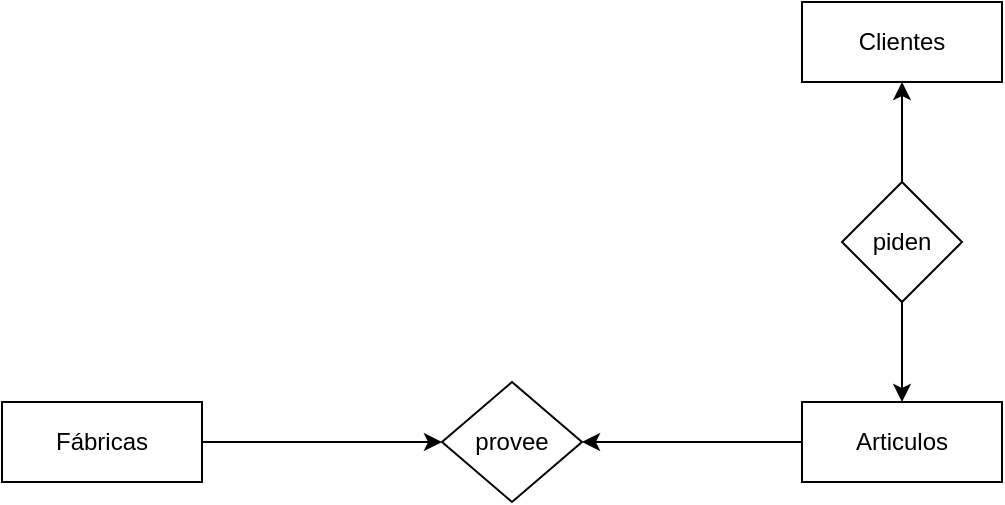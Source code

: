 <mxfile version="21.8.0" type="github">
  <diagram name="Página-1" id="92OFy1z5IRNi9z9aULws">
    <mxGraphModel dx="1434" dy="752" grid="1" gridSize="10" guides="1" tooltips="1" connect="1" arrows="1" fold="1" page="1" pageScale="1" pageWidth="827" pageHeight="1169" math="0" shadow="0">
      <root>
        <mxCell id="0" />
        <mxCell id="1" parent="0" />
        <mxCell id="dd6FOA0o5gc563hlDWdJ-1" value="Clientes" style="whiteSpace=wrap;html=1;align=center;" vertex="1" parent="1">
          <mxGeometry x="450" y="200" width="100" height="40" as="geometry" />
        </mxCell>
        <mxCell id="dd6FOA0o5gc563hlDWdJ-8" style="edgeStyle=orthogonalEdgeStyle;rounded=0;orthogonalLoop=1;jettySize=auto;html=1;exitX=0;exitY=0.5;exitDx=0;exitDy=0;entryX=1;entryY=0.5;entryDx=0;entryDy=0;" edge="1" parent="1" source="dd6FOA0o5gc563hlDWdJ-2" target="dd6FOA0o5gc563hlDWdJ-5">
          <mxGeometry relative="1" as="geometry" />
        </mxCell>
        <mxCell id="dd6FOA0o5gc563hlDWdJ-2" value="Articulos" style="whiteSpace=wrap;html=1;align=center;" vertex="1" parent="1">
          <mxGeometry x="450" y="400" width="100" height="40" as="geometry" />
        </mxCell>
        <mxCell id="dd6FOA0o5gc563hlDWdJ-9" style="edgeStyle=orthogonalEdgeStyle;rounded=0;orthogonalLoop=1;jettySize=auto;html=1;exitX=1;exitY=0.5;exitDx=0;exitDy=0;entryX=0;entryY=0.5;entryDx=0;entryDy=0;" edge="1" parent="1" source="dd6FOA0o5gc563hlDWdJ-4" target="dd6FOA0o5gc563hlDWdJ-5">
          <mxGeometry relative="1" as="geometry" />
        </mxCell>
        <mxCell id="dd6FOA0o5gc563hlDWdJ-4" value="Fábricas" style="whiteSpace=wrap;html=1;align=center;" vertex="1" parent="1">
          <mxGeometry x="50" y="400" width="100" height="40" as="geometry" />
        </mxCell>
        <mxCell id="dd6FOA0o5gc563hlDWdJ-5" value="provee" style="shape=rhombus;perimeter=rhombusPerimeter;whiteSpace=wrap;html=1;align=center;" vertex="1" parent="1">
          <mxGeometry x="270" y="390" width="70" height="60" as="geometry" />
        </mxCell>
        <mxCell id="dd6FOA0o5gc563hlDWdJ-11" style="edgeStyle=orthogonalEdgeStyle;rounded=0;orthogonalLoop=1;jettySize=auto;html=1;exitX=0.5;exitY=0;exitDx=0;exitDy=0;entryX=0.5;entryY=1;entryDx=0;entryDy=0;" edge="1" parent="1" source="dd6FOA0o5gc563hlDWdJ-10" target="dd6FOA0o5gc563hlDWdJ-1">
          <mxGeometry relative="1" as="geometry" />
        </mxCell>
        <mxCell id="dd6FOA0o5gc563hlDWdJ-12" style="edgeStyle=orthogonalEdgeStyle;rounded=0;orthogonalLoop=1;jettySize=auto;html=1;exitX=0.5;exitY=1;exitDx=0;exitDy=0;entryX=0.5;entryY=0;entryDx=0;entryDy=0;" edge="1" parent="1" source="dd6FOA0o5gc563hlDWdJ-10" target="dd6FOA0o5gc563hlDWdJ-2">
          <mxGeometry relative="1" as="geometry" />
        </mxCell>
        <mxCell id="dd6FOA0o5gc563hlDWdJ-10" value="piden" style="shape=rhombus;perimeter=rhombusPerimeter;whiteSpace=wrap;html=1;align=center;" vertex="1" parent="1">
          <mxGeometry x="470" y="290" width="60" height="60" as="geometry" />
        </mxCell>
      </root>
    </mxGraphModel>
  </diagram>
</mxfile>
